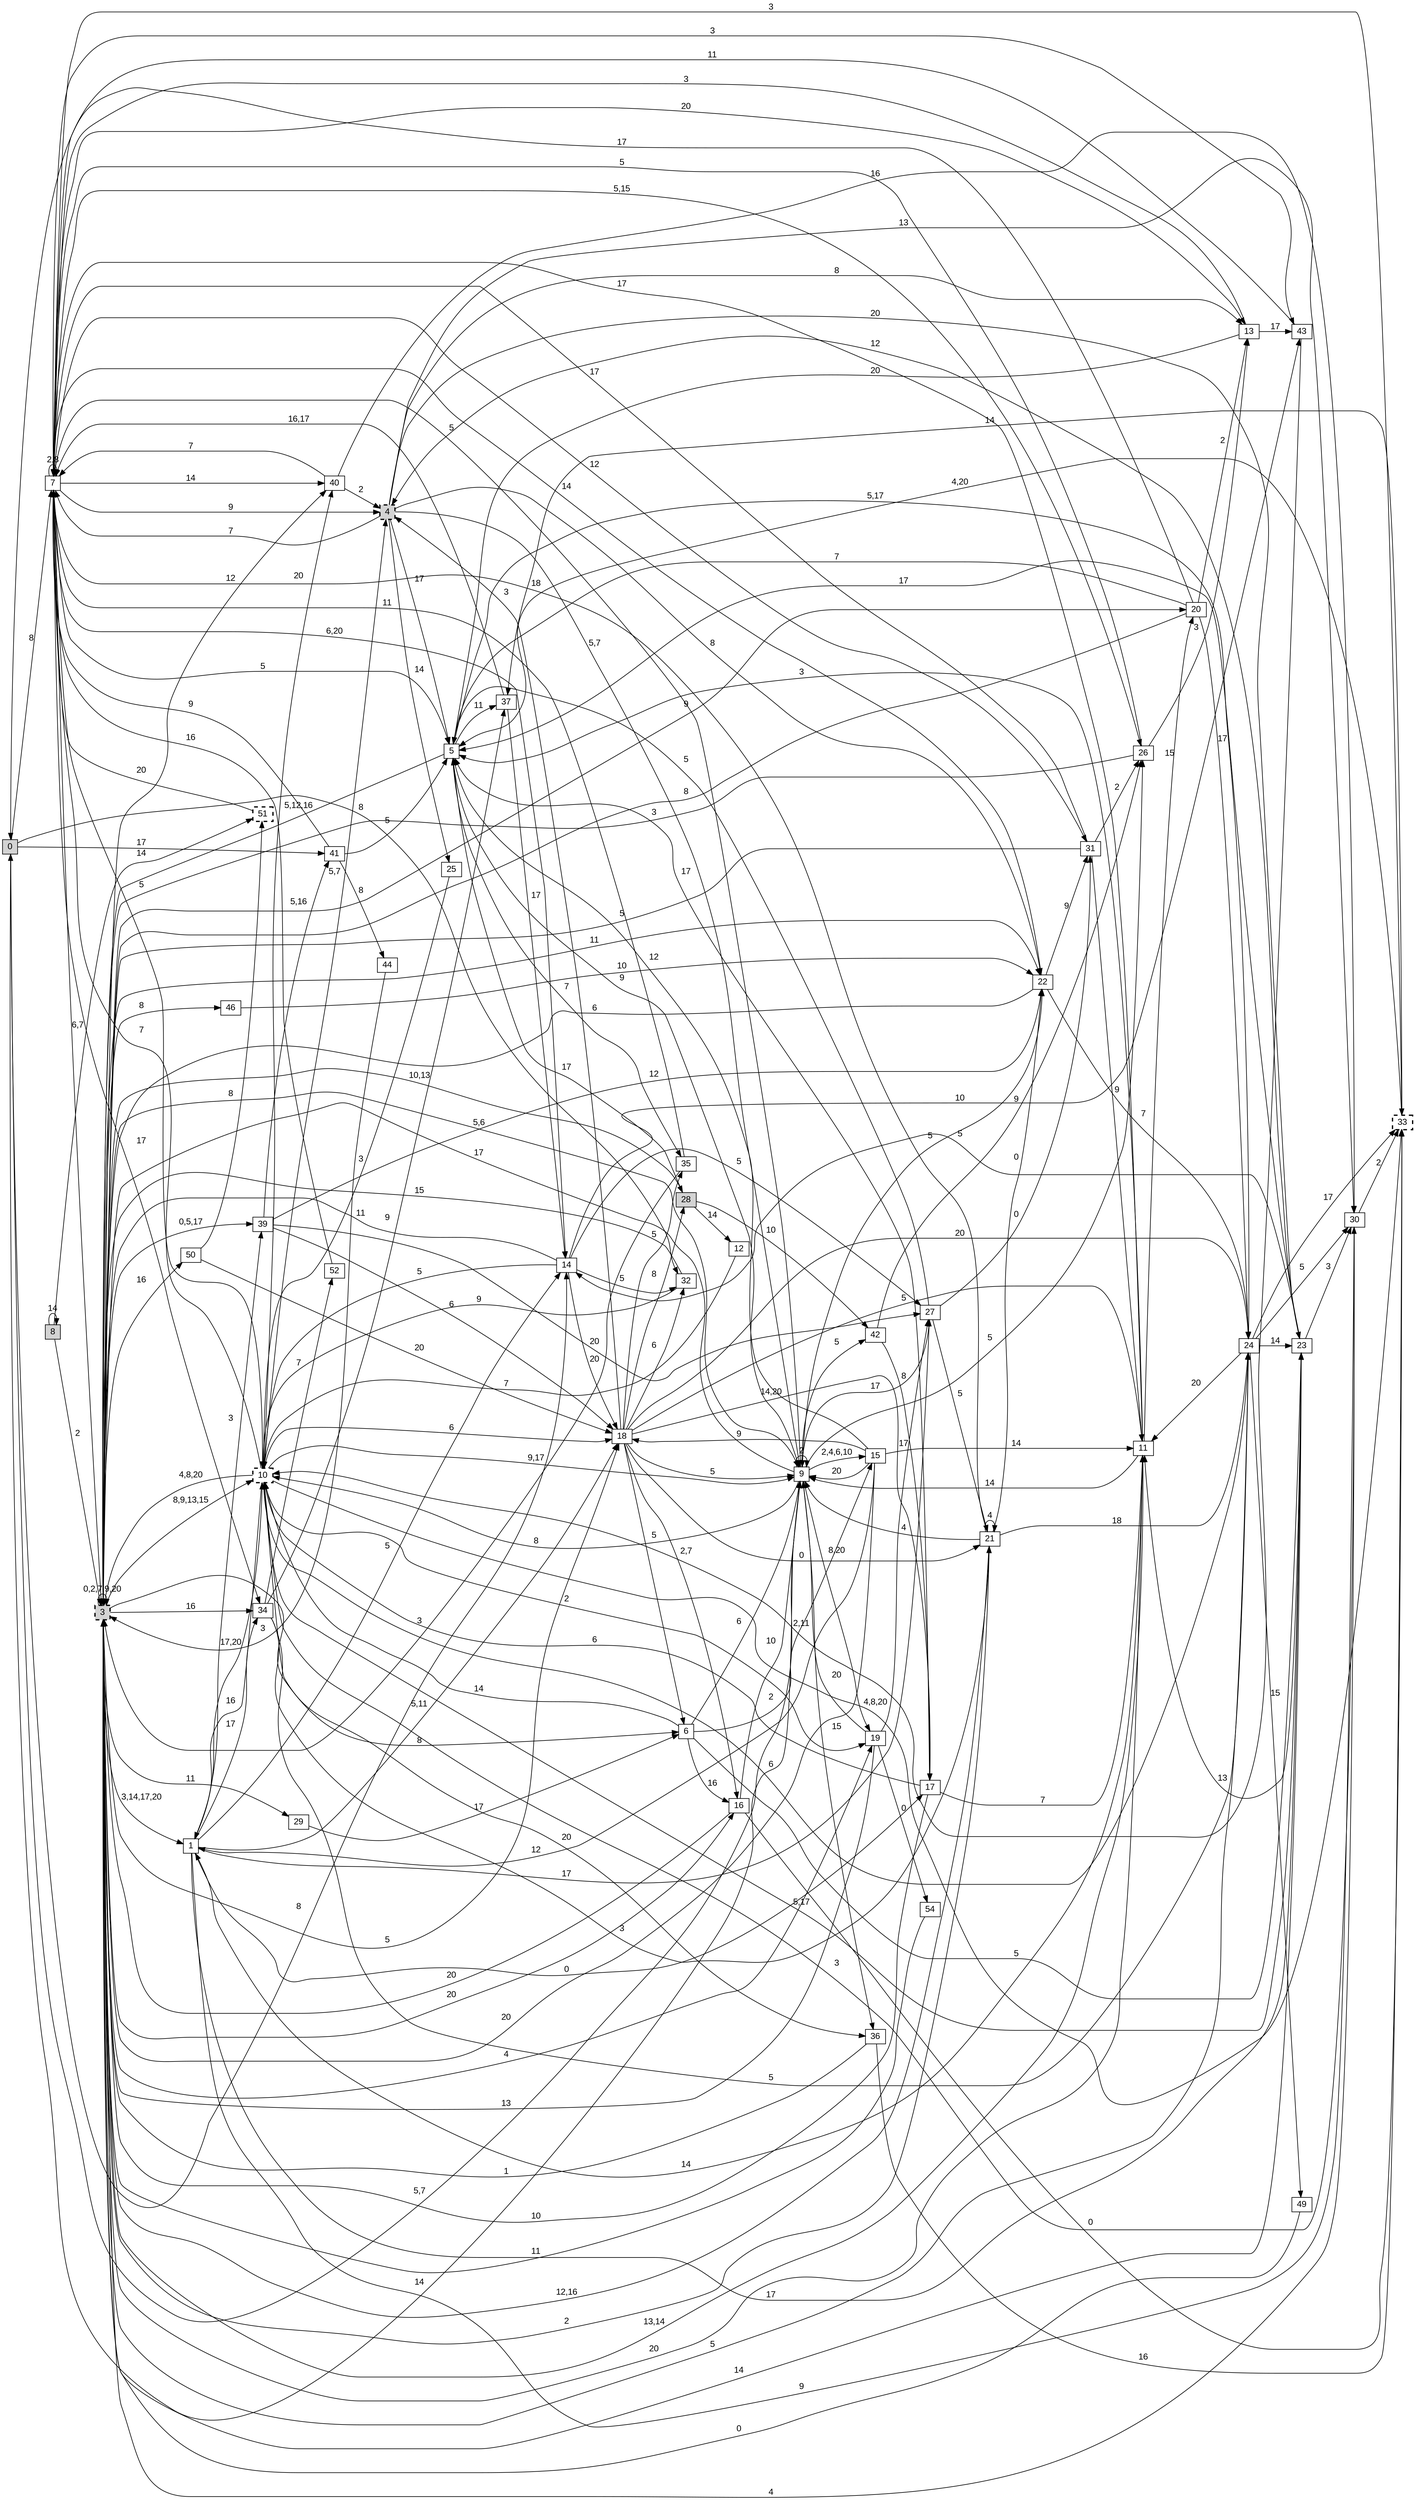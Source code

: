 digraph "NDFA" {
  rankdir=LR
  node [shape=box width=0.1 height=0.1 fontname=Arial]
  edge [fontname=Arial]
/* Estados */
 s0 [label="0" style="filled"] /* I:1 F:0 D:0 */
 s1 [label="1" ] /* I:0 F:0 D:0 */
 s3 [label="3" style="filled,bold,dashed"] /* I:1 F:1 D:0 */
 s4 [label="4" style="filled,bold,dashed"] /* I:1 F:1 D:0 */
 s5 [label="5" ] /* I:0 F:0 D:0 */
 s6 [label="6" ] /* I:0 F:0 D:0 */
 s7 [label="7" ] /* I:0 F:0 D:0 */
 s8 [label="8" style="filled"] /* I:1 F:0 D:0 */
 s9 [label="9" ] /* I:0 F:0 D:0 */
 s10 [label="10" style="bold,dashed"] /* I:0 F:1 D:0 */
 s11 [label="11" ] /* I:0 F:0 D:0 */
 s12 [label="12" ] /* I:0 F:0 D:0 */
 s13 [label="13" ] /* I:0 F:0 D:0 */
 s14 [label="14" ] /* I:0 F:0 D:0 */
 s15 [label="15" ] /* I:0 F:0 D:0 */
 s16 [label="16" ] /* I:0 F:0 D:0 */
 s17 [label="17" ] /* I:0 F:0 D:0 */
 s18 [label="18" ] /* I:0 F:0 D:0 */
 s19 [label="19" ] /* I:0 F:0 D:0 */
 s20 [label="20" ] /* I:0 F:0 D:0 */
 s21 [label="21" ] /* I:0 F:0 D:0 */
 s22 [label="22" ] /* I:0 F:0 D:0 */
 s23 [label="23" ] /* I:0 F:0 D:0 */
 s24 [label="24" ] /* I:0 F:0 D:0 */
 s25 [label="25" ] /* I:0 F:0 D:0 */
 s26 [label="26" ] /* I:0 F:0 D:0 */
 s27 [label="27" ] /* I:0 F:0 D:0 */
 s28 [label="28" style="filled"] /* I:1 F:0 D:0 */
 s29 [label="29" ] /* I:0 F:0 D:0 */
 s30 [label="30" ] /* I:0 F:0 D:0 */
 s31 [label="31" ] /* I:0 F:0 D:0 */
 s32 [label="32" ] /* I:0 F:0 D:0 */
 s33 [label="33" style="bold,dashed"] /* I:0 F:1 D:0 */
 s34 [label="34" ] /* I:0 F:0 D:0 */
 s35 [label="35" ] /* I:0 F:0 D:0 */
 s36 [label="36" ] /* I:0 F:0 D:0 */
 s37 [label="37" ] /* I:0 F:0 D:0 */
 s39 [label="39" ] /* I:0 F:0 D:0 */
 s40 [label="40" ] /* I:0 F:0 D:0 */
 s41 [label="41" ] /* I:0 F:0 D:0 */
 s42 [label="42" ] /* I:0 F:0 D:0 */
 s43 [label="43" ] /* I:0 F:0 D:0 */
 s44 [label="44" ] /* I:0 F:0 D:0 */
 s46 [label="46" ] /* I:0 F:0 D:0 */
 s49 [label="49" ] /* I:0 F:0 D:0 */
 s50 [label="50" ] /* I:0 F:0 D:0 */
 s51 [label="51" style="bold,dashed"] /* I:0 F:1 D:0 */
 s52 [label="52" ] /* I:0 F:0 D:0 */
 s54 [label="54" ] /* I:0 F:0 D:0 */
/* Transiciones */
  s0 -> s7 [label="8"]
  s0 -> s9 [label="5,7"]
  s0 -> s14 [label="8"]
  s0 -> s32 [label="8"]
  s0 -> s41 [label="17"]
  s1 -> s10 [label="17,20"]
  s1 -> s14 [label="5"]
  s1 -> s17 [label="0"]
  s1 -> s18 [label="5,11"]
  s1 -> s23 [label="17"]
  s1 -> s27 [label="17"]
  s1 -> s30 [label="9"]
  s1 -> s34 [label="17"]
  s1 -> s39 [label="3"]
  s3 -> s1 [label="3,14,17,20"]
  s3 -> s3 [label="0,2,7,9,20"]
  s3 -> s6 [label="8"]
  s3 -> s9 [label="5,6"]
  s3 -> s10 [label="8,9,13,15"]
  s3 -> s11 [label="20"]
  s3 -> s16 [label="20"]
  s3 -> s18 [label="5"]
  s3 -> s19 [label="4"]
  s3 -> s20 [label="9"]
  s3 -> s21 [label="2"]
  s3 -> s22 [label="11"]
  s3 -> s23 [label="14"]
  s3 -> s28 [label="10,13"]
  s3 -> s29 [label="11"]
  s3 -> s34 [label="16"]
  s3 -> s39 [label="0,5,17"]
  s3 -> s40 [label="12"]
  s3 -> s46 [label="8"]
  s3 -> s50 [label="16"]
  s4 -> s5 [label="17"]
  s4 -> s7 [label="7"]
  s4 -> s9 [label="5,7"]
  s4 -> s13 [label="8"]
  s4 -> s22 [label="8"]
  s4 -> s23 [label="20"]
  s4 -> s25 [label="14"]
  s4 -> s30 [label="13"]
  s5 -> s3 [label="5,12,16"]
  s5 -> s24 [label="5,17"]
  s5 -> s35 [label="7"]
  s5 -> s37 [label="11"]
  s6 -> s9 [label="6"]
  s6 -> s10 [label="14"]
  s6 -> s15 [label="2"]
  s6 -> s16 [label="16"]
  s6 -> s23 [label="5"]
  s7 -> s3 [label="6,7"]
  s7 -> s4 [label="9"]
  s7 -> s5 [label="5"]
  s7 -> s7 [label="2,8"]
  s7 -> s10 [label="5"]
  s7 -> s13 [label="20"]
  s7 -> s14 [label="6,20"]
  s7 -> s26 [label="5,15"]
  s7 -> s31 [label="12"]
  s7 -> s33 [label="3"]
  s7 -> s34 [label="17"]
  s7 -> s40 [label="14"]
  s7 -> s43 [label="3"]
  s8 -> s3 [label="2"]
  s8 -> s8 [label="14"]
  s8 -> s51 [label="14"]
  s9 -> s0 [label="14"]
  s9 -> s3 [label="17"]
  s9 -> s5 [label="9"]
  s9 -> s7 [label="5"]
  s9 -> s9 [label="2"]
  s9 -> s10 [label="8"]
  s9 -> s15 [label="2,4,6,10"]
  s9 -> s19 [label="8,20"]
  s9 -> s22 [label="5"]
  s9 -> s26 [label="5"]
  s9 -> s36 [label="15"]
  s9 -> s42 [label="5"]
  s10 -> s1 [label="16"]
  s10 -> s3 [label="4,8,20"]
  s10 -> s4 [label="5,7"]
  s10 -> s7 [label="7"]
  s10 -> s9 [label="9,17"]
  s10 -> s18 [label="6"]
  s10 -> s19 [label="2"]
  s10 -> s23 [label="5,17"]
  s10 -> s24 [label="6"]
  s10 -> s33 [label="4,8,20"]
  s10 -> s36 [label="20"]
  s10 -> s40 [label="20"]
  s11 -> s1 [label="14"]
  s11 -> s3 [label="13,14"]
  s11 -> s5 [label="3"]
  s11 -> s7 [label="17"]
  s11 -> s9 [label="14"]
  s11 -> s20 [label="15"]
  s12 -> s10 [label="7"]
  s13 -> s5 [label="20"]
  s13 -> s7 [label="3"]
  s13 -> s43 [label="17"]
  s14 -> s3 [label="11"]
  s14 -> s10 [label="5"]
  s14 -> s18 [label="20"]
  s14 -> s27 [label="5"]
  s14 -> s32 [label="5"]
  s14 -> s43 [label="10"]
  s15 -> s1 [label="12"]
  s15 -> s3 [label="20"]
  s15 -> s5 [label="12"]
  s15 -> s9 [label="20"]
  s15 -> s11 [label="14"]
  s15 -> s18 [label="9"]
  s16 -> s3 [label="20"]
  s16 -> s9 [label="10"]
  s16 -> s33 [label="0"]
  s17 -> s3 [label="10"]
  s17 -> s5 [label="17"]
  s17 -> s10 [label="6"]
  s17 -> s11 [label="7"]
  s18 -> s4 [label="3"]
  s18 -> s6 [label="5"]
  s18 -> s9 [label="5"]
  s18 -> s11 [label="5"]
  s18 -> s16 [label="2,7"]
  s18 -> s17 [label="14,20"]
  s18 -> s21 [label="0"]
  s18 -> s24 [label="20"]
  s18 -> s28 [label="8"]
  s18 -> s32 [label="6"]
  s18 -> s35 [label="5"]
  s19 -> s3 [label="13"]
  s19 -> s9 [label="20"]
  s19 -> s27 [label="17"]
  s19 -> s54 [label="0"]
  s20 -> s0 [label="17"]
  s20 -> s3 [label="8"]
  s20 -> s5 [label="7"]
  s20 -> s13 [label="2"]
  s20 -> s24 [label="17"]
  s21 -> s3 [label="12,16"]
  s21 -> s7 [label="18"]
  s21 -> s9 [label="4"]
  s21 -> s21 [label="4"]
  s21 -> s22 [label="0"]
  s21 -> s24 [label="18"]
  s22 -> s3 [label="6"]
  s22 -> s7 [label="14"]
  s22 -> s24 [label="7"]
  s22 -> s31 [label="9"]
  s23 -> s4 [label="12"]
  s23 -> s5 [label="17"]
  s23 -> s11 [label="13"]
  s23 -> s14 [label="5"]
  s23 -> s30 [label="3"]
  s24 -> s3 [label="5"]
  s24 -> s11 [label="20"]
  s24 -> s23 [label="14"]
  s24 -> s30 [label="5"]
  s24 -> s33 [label="17"]
  s24 -> s49 [label="15"]
  s25 -> s10 [label="3"]
  s26 -> s3 [label="3"]
  s26 -> s7 [label="5"]
  s26 -> s13 [label="3"]
  s27 -> s5 [label="5"]
  s27 -> s9 [label="17"]
  s27 -> s21 [label="5"]
  s27 -> s31 [label="0"]
  s28 -> s5 [label="17"]
  s28 -> s12 [label="14"]
  s28 -> s42 [label="10"]
  s29 -> s6 [label="17"]
  s30 -> s3 [label="4"]
  s30 -> s10 [label="3"]
  s30 -> s33 [label="2"]
  s31 -> s3 [label="5"]
  s31 -> s7 [label="17"]
  s31 -> s11 [label="9"]
  s31 -> s26 [label="2"]
  s32 -> s3 [label="15"]
  s32 -> s10 [label="9"]
  s33 -> s5 [label="4,20"]
  s33 -> s37 [label="14"]
  s34 -> s21 [label="3"]
  s34 -> s24 [label="5"]
  s34 -> s37 [label="9"]
  s34 -> s52 [label="7"]
  s35 -> s3 [label="3"]
  s35 -> s7 [label="11"]
  s36 -> s3 [label="1"]
  s36 -> s33 [label="16"]
  s37 -> s7 [label="16,17"]
  s37 -> s14 [label="17"]
  s39 -> s18 [label="6"]
  s39 -> s22 [label="12"]
  s39 -> s27 [label="20"]
  s39 -> s41 [label="5,16"]
  s40 -> s4 [label="2"]
  s40 -> s7 [label="7"]
  s40 -> s30 [label="16"]
  s41 -> s5 [label="5"]
  s41 -> s7 [label="9"]
  s41 -> s44 [label="8"]
  s42 -> s17 [label="8"]
  s42 -> s26 [label="9"]
  s43 -> s7 [label="11"]
  s43 -> s10 [label="2,11"]
  s44 -> s3 [label="3"]
  s46 -> s22 [label="10"]
  s49 -> s3 [label="0"]
  s50 -> s18 [label="20"]
  s50 -> s51 [label="8"]
  s51 -> s7 [label="20"]
  s52 -> s7 [label="16"]
  s54 -> s3 [label="11"]
}

